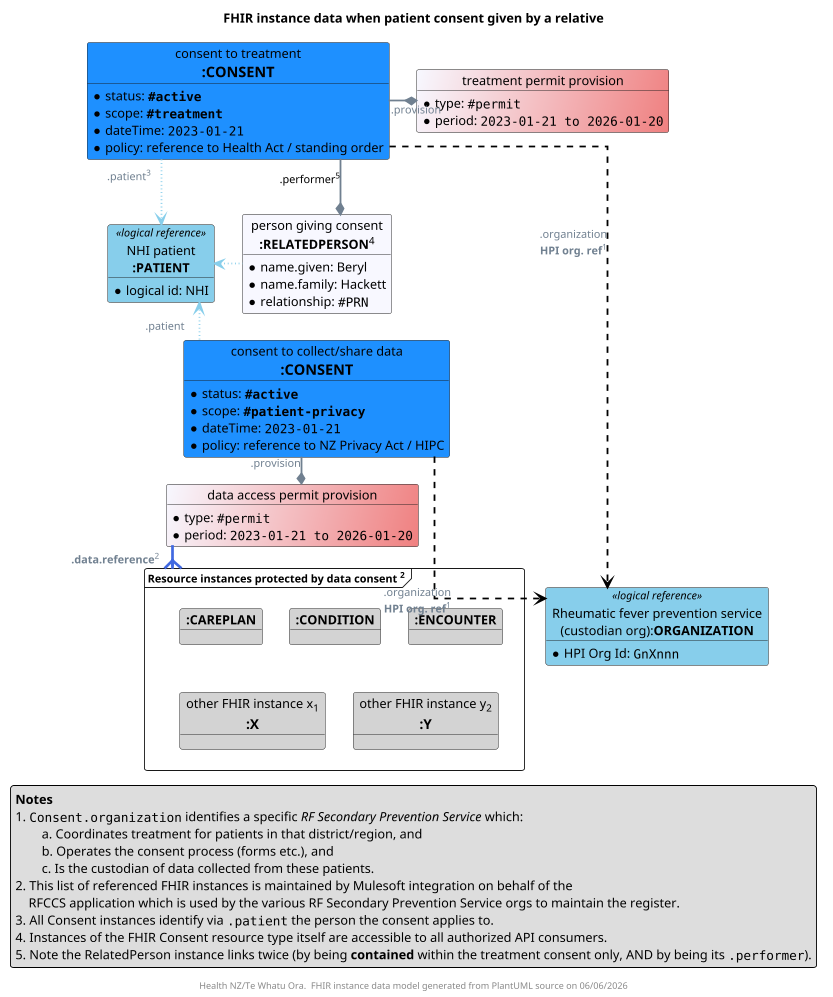 @startuml obj-FHIR-data-consent-givenonbehalf

top to bottom direction
skinparam dpi 200
allow_mixing
scale 400 width

skinparam ActivityDiamondBackgroundColor #RoyalBlue
skinparam ArrowColor #SlateGrey   
skinparam ArrowFontColor #RoyalBlue
skinparam ArrowFontColor #SlateGrey  
skinparam ArrowFontSize 12
skinparam ArrowMessageAlignment left
skinparam BoxPadding 10
skinparam linetype ortho
skinparam nodesep 30
skinparam ranksep 30
skinparam roundcorner 5
skinparam sequenceArrowThickness 2

title FHIR instance data when patient consent given by a relative

!procedure $Coding($Alias,$System,$Code,$Display)
  object "<color:GhostWhite>$System" as $Alias #MediumPurple {
    <color:GhostWhite><size:11>**$Code**-$Display
  }
!endprocedure

object "consent to treatment\n<size:16>**:CONSENT**" as TREATCONSENT #DodgerBlue {
  * status: ""**#active**""
  * scope: ""**#treatment**""
  * dateTime: ""2023-01-21""
  * policy: reference to Health Act / standing order
}

object "treatment permit provision" as TAP #GhostWhite/LightCoral  {
  * type: ""#permit""
  * period: ""2023-01-21 to 2026-01-20""
}

object "consent to collect/share data\n<size:16>**:CONSENT**" as DATACONSENT #DodgerBlue {
  * status: ""**#active**""
  * scope: ""**#patient-privacy**""
  * dateTime: ""2023-01-21""
  * policy: reference to NZ Privacy Act / HIPC
}

object "data access permit provision" as DAP #GhostWhite/LightCoral  {
  * type: ""#permit""
  * period: ""2023-01-21 to 2026-01-20""
}

object "person giving consent\n<size:14>**:RELATEDPERSON**<sup>4</sup>" as RP #GhostWhite {
  * name.given: Beryl
  * name.family: Hackett
  * relationship: ""#PRN""
}


' resources in other repos
object "NHI patient\n**:PATIENT**" as PATIENT <<logical reference>> #SkyBlue {
  * logical id: NHI
}

object "Rheumatic fever prevention service\n(custodian org):**ORGANIZATION**" as HPI <<logical reference>> #SkyBlue {
  * HPI Org Id: ""GnXnnn""
}

frame "<size:12>Resource instances protected by data consent <sup>2</sup>" as COVERED {
'  object "patient's responses\n<size:12>**:QUESTIONNAIRERESPONSE**" as QRC #LightSalmon
  object "<size:14>**:CAREPLAN**" as R1 #LightGray
  object "<size:14>**:CONDITION**" as R2 #LightGray
  object "<size:14>**:ENCOUNTER**" as R3 #LightGray
  object "other FHIR instance x<sub>1</sub>\n**<size:15>:X**" as Another1 #LightGray
  object "other FHIR instance y<sub>2</sub>\n**<size:15>:Y**" as Another2 #LightGray
}

' positioning
TREATCONSENT -[hidden]d- RP
'TAP -[hidden]d- RP
RP -[hidden]d- DATACONSENT
'RP -[hidden]l-- HPI

' connectors
DAP "**.data.reference**<sup>2</sup>" -[thickness=3,#RoyalBlue]-{ COVERED 

RP -[dotted,#SkyBlue]l--> PATIENT

TREATCONSENT ".patient<sup>3</sup>" -[dotted,#SkyBlue]--> PATIENT
TREATCONSENT -[norank]--* RP: <color:#Black>.performer<sup>5</sup>
TREATCONSENT -[norank]-* TAP : "".provision""
TREATCONSENT -[dashed,#Black,norank]---> HPI: .organization\n**HPI org. ref**<sup>1</sup>

DATACONSENT ".patient" -[dotted,#SkyBlue,norank]--> PATIENT
DATACONSENT -d-* DAP : "".provision""
DATACONSENT -[dashed,#Black]--> HPI: .organization\n**HPI org. ref**<sup>1</sup>

legend bottom
  **Notes**
  1. ""Consent.organization"" identifies a specific //RF Secondary Prevention Service// which:
      \ta. Coordinates treatment for patients in that district/region, and
      \tb. Operates the consent process (forms etc.), and
      \tc. Is the custodian of data collected from these patients.
  2. This list of referenced FHIR instances is maintained by Mulesoft integration on behalf of the  
      RFCCS application which is used by the various RF Secondary Prevention Service orgs to maintain the register.
  3. All Consent instances identify via "".patient"" the person the consent applies to.
  4. Instances of the FHIR Consent resource type itself are accessible to all authorized API consumers.
  5. Note the RelatedPerson instance links twice (by being **contained** within the treatment consent only, AND by being its "".performer"").
endlegend

footer "Health NZ/Te Whatu Ora.  FHIR instance data model generated from PlantUML source on %date('dd/MM/yyyy')"

@enduml